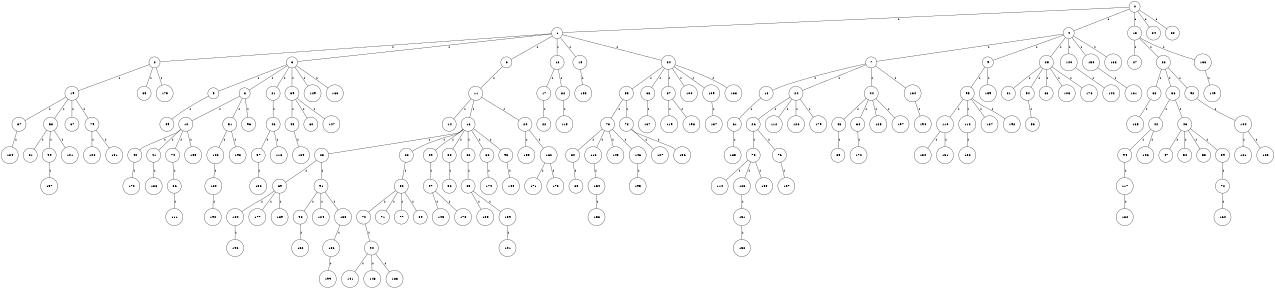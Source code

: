 graph G {
size="8.5,11;"
ratio = "expand;"
fixedsize="true;"
overlap="scale;"
node[shape=circle,width=.12,hight=.12,fontsize=12]
edge[fontsize=12]

0[label=" 0" color=black, pos="2.9226734,0.3071891!"];
1[label=" 1" color=black, pos="1.0224378,2.8111572!"];
2[label=" 2" color=black, pos="2.9991965,0.39167499!"];
3[label=" 3" color=black, pos="0.3054204,1.3729361!"];
4[label=" 4" color=black, pos="2.1318145,2.6694878!"];
5[label=" 5" color=black, pos="1.5130851,0.33841424!"];
6[label=" 6" color=black, pos="1.4675293,2.0427546!"];
7[label=" 7" color=black, pos="1.473494,0.93524992!"];
8[label=" 8" color=black, pos="0.27351741,1.634404!"];
9[label=" 9" color=black, pos="2.4797512,2.0096096!"];
10[label=" 10" color=black, pos="2.9025756,1.5264941!"];
11[label=" 11" color=black, pos="2.1218097,1.8004625!"];
12[label=" 12" color=black, pos="0.18238511,1.3854306!"];
13[label=" 13" color=black, pos="1.3294266,2.3789541!"];
14[label=" 14" color=black, pos="0.63076291,1.1242056!"];
15[label=" 15" color=black, pos="0.9548134,1.5004244!"];
16[label=" 16" color=black, pos="0.30189451,2.524286!"];
17[label=" 17" color=black, pos="0.58038946,2.2605933!"];
18[label=" 18" color=black, pos="1.9351803,0.69096098!"];
19[label=" 19" color=black, pos="1.6865176,2.3106142!"];
20[label=" 20" color=black, pos="2.9613737,2.5643729!"];
21[label=" 21" color=black, pos="1.4198897,2.0877561!"];
22[label=" 22" color=black, pos="2.3650358,2.1549096!"];
23[label=" 23" color=black, pos="1.2714172,1.54818!"];
24[label=" 24" color=black, pos="0.79016224,2.3549574!"];
25[label=" 25" color=black, pos="1.6063617,0.85351672!"];
26[label=" 26" color=black, pos="0.40263816,0.59853203!"];
27[label=" 27" color=black, pos="1.0359011,1.9580585!"];
28[label=" 28" color=black, pos="2.6051911,0.28807511!"];
29[label=" 29" color=black, pos="0.46575841,1.0757335!"];
30[label=" 30" color=black, pos="2.587793,0.15064335!"];
31[label=" 31" color=black, pos="1.885977,1.4325219!"];
32[label=" 32" color=black, pos="0.77128937,2.0466909!"];
33[label=" 33" color=black, pos="0.40303002,0.91919309!"];
34[label=" 34" color=black, pos="0.44468532,0.89482394!"];
35[label=" 35" color=black, pos="1.4268714,2.4778613!"];
36[label=" 36" color=black, pos="0.37531378,2.0571434!"];
37[label=" 37" color=black, pos="2.1417677,2.6718664!"];
38[label=" 38" color=black, pos="2.3635199,0.58877079!"];
39[label=" 39" color=black, pos="0.52133305,0.92563609!"];
40[label=" 40" color=black, pos="0.80877195,1.6702735!"];
41[label=" 41" color=black, pos="2.8725346,0.017470152!"];
42[label=" 42" color=black, pos="2.1071917,0.79780641!"];
43[label=" 43" color=black, pos="1.7651765,0.56612561!"];
44[label=" 44" color=black, pos="1.0416041,1.9815625!"];
45[label=" 45" color=black, pos="2.7561458,0.91293244!"];
46[label=" 46" color=black, pos="1.4759385,1.3691626!"];
47[label=" 47" color=black, pos="0.52299589,0.28989399!"];
48[label=" 48" color=black, pos="2.2671257,0.54356981!"];
49[label=" 49" color=black, pos="0.54963406,0.4568803!"];
50[label=" 50" color=black, pos="1.4733341,0.19088883!"];
51[label=" 51" color=black, pos="0.53035444,2.3790008!"];
52[label=" 52" color=black, pos="1.3802834,1.7553304!"];
53[label=" 53" color=black, pos="2.0139921,2.256095!"];
54[label=" 54" color=black, pos="2.1699661,0.48720216!"];
55[label=" 55" color=black, pos="1.9200564,1.0247298!"];
56[label=" 56" color=black, pos="2.7372636,0.3268425!"];
57[label=" 57" color=black, pos="1.1293396,0.94372344!"];
58[label=" 58" color=black, pos="0.038409508,0.84118417!"];
59[label=" 59" color=black, pos="2.8916267,1.1407225!"];
60[label=" 60" color=black, pos="0.58074824,2.4083394!"];
61[label=" 61" color=black, pos="1.5643158,2.0846709!"];
62[label=" 62" color=black, pos="1.2896921,1.4272438!"];
63[label=" 63" color=black, pos="1.3489692,0.39693067!"];
64[label=" 64" color=black, pos="0.020273156,1.3731305!"];
65[label=" 65" color=black, pos="2.507496,0.75228634!"];
66[label=" 66" color=black, pos="0.45146627,0.11466942!"];
67[label=" 67" color=black, pos="1.8136555,0.61500313!"];
68[label=" 68" color=black, pos="0.15144486,0.98914403!"];
69[label=" 69" color=black, pos="0.68777698,0.45004243!"];
70[label=" 70" color=black, pos="0.64568799,2.1872176!"];
71[label=" 71" color=black, pos="2.3292597,0.080890054!"];
72[label=" 72" color=black, pos="1.3079215,0.49914562!"];
73[label=" 73" color=black, pos="0.77087459,0.36132289!"];
74[label=" 74" color=black, pos="2.8449025,0.56543385!"];
75[label=" 75" color=black, pos="0.73138425,2.0529617!"];
76[label=" 76" color=black, pos="0.20377953,2.5985897!"];
77[label=" 77" color=black, pos="1.1159206,2.8690256!"];
78[label=" 78" color=black, pos="0.92591836,1.7562658!"];
79[label=" 79" color=black, pos="2.6403915,0.604711!"];
80[label=" 80" color=black, pos="0.29117649,2.7637304!"];
81[label=" 81" color=black, pos="0.35528859,2.2843919!"];
82[label=" 82" color=black, pos="0.6010456,0.85874903!"];
83[label=" 83" color=black, pos="2.0302628,2.215259!"];
84[label=" 84" color=black, pos="1.9538164,0.12559883!"];
85[label=" 85" color=black, pos="2.8624809,2.8313457!"];
86[label=" 86" color=black, pos="2.0508677,0.043577342!"];
87[label=" 87" color=black, pos="0.42476742,1.6395722!"];
88[label=" 88" color=black, pos="0.75214497,2.777995!"];
89[label=" 89" color=black, pos="1.5283559,0.30762463!"];
90[label=" 90" color=black, pos="0.91221272,0.46183133!"];
91[label=" 91" color=black, pos="0.078084379,0.17651781!"];
92[label=" 92" color=black, pos="2.490939,0.10163788!"];
93[label=" 93" color=black, pos="0.29674108,2.1418191!"];
94[label=" 94" color=black, pos="1.5205951,0.038867957!"];
95[label=" 95" color=black, pos="1.8336848,0.66130644!"];
96[label=" 96" color=black, pos="2.0817427,2.6932634!"];
97[label=" 97" color=black, pos="2.5016883,0.73950006!"];
98[label=" 98" color=black, pos="0.16726166,2.3563766!"];
99[label=" 99" color=black, pos="1.8784217,1.2772468!"];
100[label=" 100" color=black, pos="0.83501102,0.7227806!"];
101[label=" 101" color=black, pos="1.3118683,1.4793609!"];
102[label=" 102" color=black, pos="0.049996209,2.777826!"];
103[label=" 103" color=black, pos="1.1966689,2.4695108!"];
104[label=" 104" color=black, pos="1.8784338,1.8885102!"];
105[label=" 105" color=black, pos="2.1636622,0.79402325!"];
106[label=" 106" color=black, pos="0.82934169,1.5762699!"];
107[label=" 107" color=black, pos="2.6832942,2.0771241!"];
108[label=" 108" color=black, pos="2.2324015,1.6500573!"];
109[label=" 109" color=black, pos="0.66450442,0.3767332!"];
110[label=" 110" color=black, pos="1.647647,2.5981817!"];
111[label=" 111" color=black, pos="2.5936916,0.12272756!"];
112[label=" 112" color=black, pos="2.2304667,0.8522476!"];
113[label=" 113" color=black, pos="1.6392481,1.7250527!"];
114[label=" 114" color=black, pos="1.7966707,1.1763532!"];
115[label=" 115" color=black, pos="2.1548393,1.9982701!"];
116[label=" 116" color=black, pos="1.053382,1.9315105!"];
117[label=" 117" color=black, pos="0.77774553,2.432387!"];
118[label=" 118" color=black, pos="1.4628029,2.2697084!"];
119[label=" 119" color=black, pos="2.0982611,0.52861986!"];
120[label=" 120" color=black, pos="0.40367377,0.72285664!"];
121[label=" 121" color=black, pos="2.0271383,1.5115117!"];
122[label=" 122" color=black, pos="0.74923188,1.3037738!"];
123[label=" 123" color=black, pos="0.94134213,1.2913119!"];
124[label=" 124" color=black, pos="0.95037128,1.7126105!"];
125[label=" 125" color=black, pos="1.5310661,2.1535093!"];
126[label=" 126" color=black, pos="1.1755661,2.0503634!"];
127[label=" 127" color=black, pos="0.81565365,0.60255505!"];
128[label=" 128" color=black, pos="1.9598507,2.2622493!"];
129[label=" 129" color=black, pos="0.77332101,1.810798!"];
130[label=" 130" color=black, pos="1.4616258,1.426624!"];
131[label=" 131" color=black, pos="0.41661572,0.39769207!"];
132[label=" 132" color=black, pos="2.9407583,1.0951038!"];
133[label=" 133" color=black, pos="1.2553,0.46569328!"];
134[label=" 134" color=black, pos="2.6718308,1.7046933!"];
135[label=" 135" color=black, pos="0.095039862,1.7068119!"];
136[label=" 136" color=black, pos="0.63266007,2.0418795!"];
137[label=" 137" color=black, pos="0.74282213,0.92853397!"];
138[label=" 138" color=black, pos="1.9672493,0.60741596!"];
139[label=" 139" color=black, pos="2.0730939,0.75085201!"];
140[label=" 140" color=black, pos="0.11541055,0.48567658!"];
141[label=" 141" color=black, pos="1.0945689,2.8015766!"];
142[label=" 142" color=black, pos="1.4674265,1.2538842!"];
143[label=" 143" color=black, pos="0.81351832,1.6173569!"];
144[label=" 144" color=black, pos="0.92975715,0.85215947!"];
145[label=" 145" color=black, pos="2.5119139,1.8770273!"];
146[label=" 146" color=black, pos="2.1358515,1.8630282!"];
147[label=" 147" color=black, pos="1.4895512,1.2227976!"];
148[label=" 148" color=black, pos="1.4598361,2.9756723!"];
149[label=" 149" color=black, pos="2.6598441,2.3208047!"];
150[label=" 150" color=black, pos="0.28351887,2.6897369!"];
151[label=" 151" color=black, pos="0.53538487,1.5432156!"];
152[label=" 152" color=black, pos="2.9663302,0.13772131!"];
153[label=" 153" color=black, pos="1.1760685,2.9574074!"];
154[label=" 154" color=black, pos="2.4991918,0.52086532!"];
155[label=" 155" color=black, pos="2.4343159,0.59370482!"];
156[label=" 156" color=black, pos="1.4521371,2.448557!"];
157[label=" 157" color=black, pos="2.3466261,0.23925174!"];
158[label=" 158" color=black, pos="1.3440506,0.72718211!"];
159[label=" 159" color=black, pos="1.2360825,1.3445774!"];
160[label=" 160" color=black, pos="2.6657727,0.6806569!"];
161[label=" 161" color=black, pos="1.4970473,2.1537611!"];
162[label=" 162" color=black, pos="1.4584999,2.9849821!"];
163[label=" 163" color=black, pos="0.41828938,0.78696783!"];
164[label=" 164" color=black, pos="2.1480641,0.98240771!"];
165[label=" 165" color=black, pos="2.0048865,1.1248351!"];
166[label=" 166" color=black, pos="1.1506481,1.2283725!"];
167[label=" 167" color=black, pos="1.1224148,1.5891433!"];
168[label=" 168" color=black, pos="1.0552487,0.63002875!"];
169[label=" 169" color=black, pos="0.90786451,2.5485351!"];
170[label=" 170" color=black, pos="1.4584163,0.25918031!"];
171[label=" 171" color=black, pos="2.1122042,1.7471322!"];
172[label=" 172" color=black, pos="2.2816729,1.7549584!"];
173[label=" 173" color=black, pos="0.95119939,0.6354965!"];
174[label=" 174" color=black, pos="1.7318106,0.48857809!"];
175[label=" 175" color=black, pos="1.4368189,0.64241303!"];
176[label=" 176" color=black, pos="0.34752162,1.0443636!"];
177[label=" 177" color=black, pos="1.0562317,0.62175059!"];
178[label=" 178" color=black, pos="0.12641593,2.3913537!"];
179[label=" 179" color=black, pos="1.927079,2.4988884!"];
180[label=" 180" color=black, pos="2.8680258,2.4953114!"];
181[label=" 181" color=black, pos="1.1336403,1.9210727!"];
182[label=" 182" color=black, pos="2.9946769,1.7196764!"];
183[label=" 183" color=black, pos="0.48737221,0.92356336!"];
184[label=" 184" color=black, pos="2.6345312,1.09028!"];
185[label=" 185" color=black, pos="0.56082563,1.2054109!"];
186[label=" 186" color=black, pos="0.59296144,2.9258617!"];
187[label=" 187" color=black, pos="1.7352504,2.7287924!"];
188[label=" 188" color=black, pos="2.6785969,2.4225015!"];
189[label=" 189" color=black, pos="0.35491175,1.6776882!"];
190[label=" 190" color=black, pos="1.753225,0.78108441!"];
191[label=" 191" color=black, pos="2.7594541,2.0754911!"];
192[label=" 192" color=black, pos="1.6725747,2.0847482!"];
193[label=" 193" color=black, pos="0.87780159,1.9206419!"];
194[label=" 194" color=black, pos="2.8869236,0.9908035!"];
195[label=" 195" color=black, pos="2.2712537,2.2254503!"];
196[label=" 196" color=black, pos="0.94369977,0.7620879!"];
197[label=" 197" color=black, pos="1.991526,0.64820014!"];
198[label=" 198" color=black, pos="1.8371407,2.9853483!"];
199[label=" 199" color=black, pos="1.1339323,1.9905801!"];
0--1[label="1"]
0--4[label="1"]
0--13[label="1"]
0--84[label="1"]
0--88[label="1"]
1--2[label="1"]
1--3[label="1"]
1--6[label="1"]
1--12[label="1"]
1--15[label="1"]
1--34[label="1"]
2--19[label="1"]
2--35[label="1"]
2--175[label="1"]
3--5[label="1"]
3--8[label="1"]
3--21[label="1"]
3--39[label="1"]
3--129[label="1"]
3--166[label="1"]
4--7[label="1"]
4--9[label="1"]
4--25[label="1"]
4--140[label="1"]
4--150[label="1"]
4--168[label="1"]
5--49[label="1"]
6--11[label="1"]
7--18[label="1"]
7--24[label="1"]
7--44[label="1"]
7--134[label="1"]
8--10[label="1"]
8--51[label="1"]
8--96[label="1"]
9--95[label="1"]
9--159[label="1"]
10--40[label="1"]
10--41[label="1"]
10--74[label="1"]
10--135[label="1"]
11--14[label="1"]
11--16[label="1"]
11--20[label="1"]
12--17[label="1"]
12--82[label="1"]
13--27[label="1"]
13--32[label="1"]
13--136[label="1"]
15--153[label="1"]
16--23[label="1"]
16--28[label="1"]
16--29[label="1"]
16--38[label="1"]
16--62[label="1"]
16--66[label="1"]
16--93[label="1"]
17--22[label="1"]
18--61[label="1"]
19--37[label="1"]
19--58[label="1"]
19--67[label="1"]
19--79[label="1"]
20--155[label="1"]
20--162[label="1"]
21--46[label="1"]
23--69[label="1"]
23--91[label="1"]
24--26[label="1"]
24--112[label="1"]
24--126[label="1"]
24--179[label="1"]
25--31[label="1"]
25--54[label="1"]
25--63[label="1"]
25--103[label="1"]
25--176[label="1"]
26--75[label="1"]
26--76[label="1"]
28--30[label="1"]
29--97[label="1"]
30--70[label="1"]
30--71[label="1"]
30--77[label="1"]
30--89[label="1"]
32--33[label="1"]
32--36[label="1"]
32--92[label="1"]
33--165[label="1"]
34--55[label="1"]
34--68[label="1"]
34--87[label="1"]
34--100[label="1"]
34--109[label="1"]
34--163[label="1"]
36--42[label="1"]
36--43[label="1"]
37--184[label="1"]
38--52[label="1"]
39--45[label="1"]
39--60[label="1"]
39--147[label="1"]
40--170[label="1"]
41--188[label="1"]
42--94[label="1"]
42--106[label="1"]
43--47[label="1"]
43--50[label="1"]
43--53[label="1"]
43--59[label="1"]
44--48[label="1"]
44--64[label="1"]
44--125[label="1"]
44--197[label="1"]
45--169[label="1"]
46--57[label="1"]
46--118[label="1"]
48--85[label="1"]
51--102[label="1"]
51--193[label="1"]
54--56[label="1"]
55--73[label="1"]
55--78[label="1"]
57--138[label="1"]
58--81[label="1"]
58--99[label="1"]
58--101[label="1"]
59--72[label="1"]
61--185[label="1"]
62--65[label="1"]
64--172[label="1"]
65--105[label="1"]
65--139[label="1"]
66--174[label="1"]
68--167[label="1"]
69--164[label="1"]
69--177[label="1"]
69--189[label="1"]
70--90[label="1"]
72--160[label="1"]
73--80[label="1"]
73--116[label="1"]
73--143[label="1"]
73--146[label="1"]
74--86[label="1"]
75--114[label="1"]
75--128[label="1"]
75--180[label="1"]
76--107[label="1"]
78--127[label="1"]
78--156[label="1"]
79--108[label="1"]
79--181[label="1"]
80--83[label="1"]
82--115[label="1"]
86--111[label="1"]
87--119[label="1"]
87--198[label="1"]
90--141[label="1"]
90--148[label="1"]
90--183[label="1"]
91--98[label="1"]
91--124[label="1"]
91--133[label="1"]
92--104[label="1"]
93--144[label="1"]
94--117[label="1"]
95--110[label="1"]
95--113[label="1"]
95--187[label="1"]
95--192[label="1"]
97--145[label="1"]
97--173[label="1"]
98--132[label="1"]
99--157[label="1"]
102--120[label="1"]
104--121[label="1"]
104--123[label="1"]
109--137[label="1"]
110--130[label="1"]
110--131[label="1"]
113--122[label="1"]
116--154[label="1"]
117--182[label="1"]
120--190[label="1"]
128--151[label="1"]
133--186[label="1"]
134--194[label="1"]
136--149[label="1"]
139--191[label="1"]
140--142[label="1"]
146--195[label="1"]
150--161[label="1"]
151--152[label="1"]
154--158[label="1"]
162--171[label="1"]
162--178[label="1"]
164--196[label="1"]
186--199[label="1"]

}
